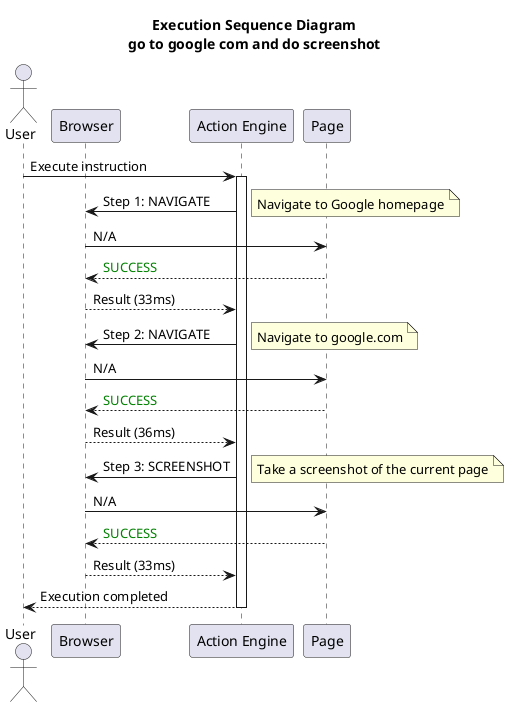 @startuml
title Execution Sequence Diagram\ngo to google com and do screenshot

actor User
participant "Browser" as B
participant "Action Engine" as AE
participant "Page" as P

User -> AE: Execute instruction
activate AE

AE -> B: Step 1: NAVIGATE
note right: Navigate to Google homepage
B -> P: N/A
P --> B: <color:green>SUCCESS</color>
B --> AE: Result (33ms)

AE -> B: Step 2: NAVIGATE
note right: Navigate to google.com
B -> P: N/A
P --> B: <color:green>SUCCESS</color>
B --> AE: Result (36ms)

AE -> B: Step 3: SCREENSHOT
note right: Take a screenshot of the current page
B -> P: N/A
P --> B: <color:green>SUCCESS</color>
B --> AE: Result (33ms)

AE --> User: Execution completed
deactivate AE
@enduml